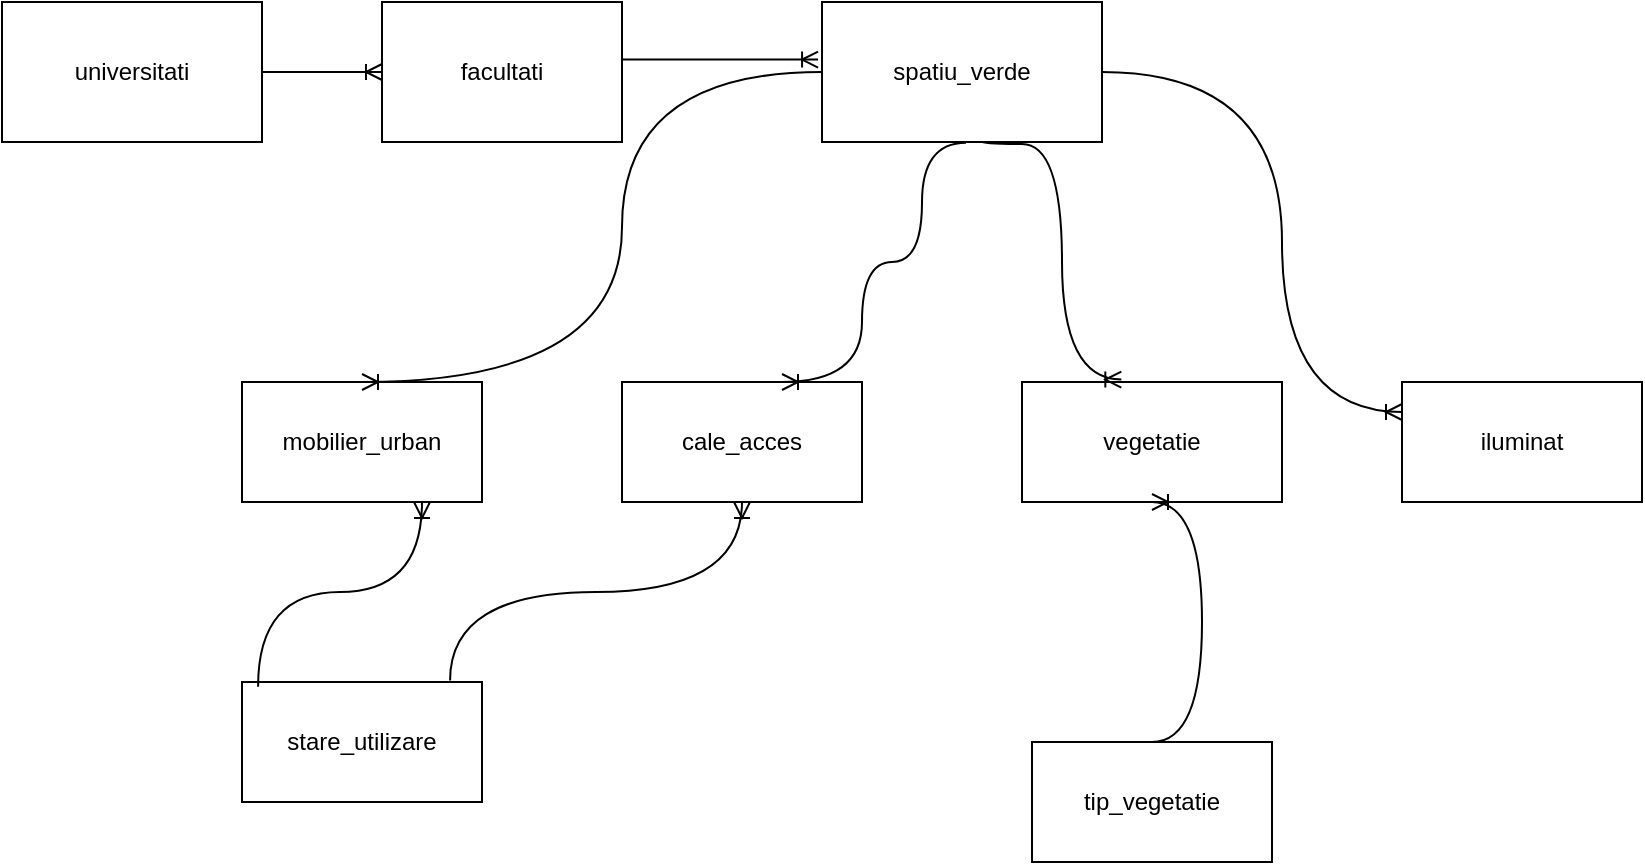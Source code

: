 <mxfile version="24.8.9">
  <diagram name="Page-1" id="ovsEp85HabSBGQJcbjrU">
    <mxGraphModel dx="1050" dy="522" grid="1" gridSize="10" guides="1" tooltips="1" connect="1" arrows="1" fold="1" page="1" pageScale="1" pageWidth="850" pageHeight="1100" math="0" shadow="0">
      <root>
        <mxCell id="0" />
        <mxCell id="1" parent="0" />
        <mxCell id="9S-PNt81YWXRdFytvwFS-1" value="spatiu_verde" style="rounded=0;whiteSpace=wrap;html=1;" vertex="1" parent="1">
          <mxGeometry x="440" y="90" width="140" height="70" as="geometry" />
        </mxCell>
        <mxCell id="9S-PNt81YWXRdFytvwFS-2" value="universitati" style="rounded=0;whiteSpace=wrap;html=1;" vertex="1" parent="1">
          <mxGeometry x="30" y="90" width="130" height="70" as="geometry" />
        </mxCell>
        <mxCell id="9S-PNt81YWXRdFytvwFS-3" value="facultati" style="rounded=0;whiteSpace=wrap;html=1;" vertex="1" parent="1">
          <mxGeometry x="220" y="90" width="120" height="70" as="geometry" />
        </mxCell>
        <mxCell id="9S-PNt81YWXRdFytvwFS-4" value="vegetatie" style="rounded=0;whiteSpace=wrap;html=1;" vertex="1" parent="1">
          <mxGeometry x="540" y="280" width="130" height="60" as="geometry" />
        </mxCell>
        <mxCell id="9S-PNt81YWXRdFytvwFS-5" value="tip_vegetatie" style="rounded=0;whiteSpace=wrap;html=1;" vertex="1" parent="1">
          <mxGeometry x="545" y="460" width="120" height="60" as="geometry" />
        </mxCell>
        <mxCell id="9S-PNt81YWXRdFytvwFS-6" value="mobilier_urban" style="rounded=0;whiteSpace=wrap;html=1;" vertex="1" parent="1">
          <mxGeometry x="150" y="280" width="120" height="60" as="geometry" />
        </mxCell>
        <mxCell id="9S-PNt81YWXRdFytvwFS-7" value="stare_utilizare" style="rounded=0;whiteSpace=wrap;html=1;" vertex="1" parent="1">
          <mxGeometry x="150" y="430" width="120" height="60" as="geometry" />
        </mxCell>
        <mxCell id="9S-PNt81YWXRdFytvwFS-8" value="iluminat" style="rounded=0;whiteSpace=wrap;html=1;" vertex="1" parent="1">
          <mxGeometry x="730" y="280" width="120" height="60" as="geometry" />
        </mxCell>
        <mxCell id="9S-PNt81YWXRdFytvwFS-9" value="cale_acces" style="rounded=0;whiteSpace=wrap;html=1;" vertex="1" parent="1">
          <mxGeometry x="340" y="280" width="120" height="60" as="geometry" />
        </mxCell>
        <mxCell id="9S-PNt81YWXRdFytvwFS-10" value="" style="edgeStyle=orthogonalEdgeStyle;fontSize=12;html=1;endArrow=ERoneToMany;rounded=0;entryX=0;entryY=0.5;entryDx=0;entryDy=0;curved=1;" edge="1" parent="1" source="9S-PNt81YWXRdFytvwFS-2" target="9S-PNt81YWXRdFytvwFS-3">
          <mxGeometry width="100" height="100" relative="1" as="geometry">
            <mxPoint x="470" y="330" as="sourcePoint" />
            <mxPoint x="570" y="230" as="targetPoint" />
          </mxGeometry>
        </mxCell>
        <mxCell id="9S-PNt81YWXRdFytvwFS-13" value="" style="edgeStyle=orthogonalEdgeStyle;fontSize=12;html=1;endArrow=ERoneToMany;rounded=0;exitX=0;exitY=0.5;exitDx=0;exitDy=0;entryX=0.5;entryY=0;entryDx=0;entryDy=0;curved=1;" edge="1" parent="1" source="9S-PNt81YWXRdFytvwFS-1" target="9S-PNt81YWXRdFytvwFS-6">
          <mxGeometry width="100" height="100" relative="1" as="geometry">
            <mxPoint x="425" y="110" as="sourcePoint" />
            <mxPoint x="255" y="280" as="targetPoint" />
            <Array as="points">
              <mxPoint x="340" y="125" />
              <mxPoint x="340" y="280" />
            </Array>
          </mxGeometry>
        </mxCell>
        <mxCell id="9S-PNt81YWXRdFytvwFS-14" value="" style="edgeStyle=orthogonalEdgeStyle;fontSize=12;html=1;endArrow=ERoneToMany;rounded=0;exitX=0.586;exitY=1.006;exitDx=0;exitDy=0;exitPerimeter=0;entryX=0.75;entryY=0;entryDx=0;entryDy=0;curved=1;" edge="1" parent="1">
          <mxGeometry width="100" height="100" relative="1" as="geometry">
            <mxPoint x="512.04" y="160.42" as="sourcePoint" />
            <mxPoint x="420" y="280" as="targetPoint" />
            <Array as="points">
              <mxPoint x="490" y="160" />
              <mxPoint x="490" y="220" />
              <mxPoint x="460" y="220" />
              <mxPoint x="460" y="280" />
            </Array>
          </mxGeometry>
        </mxCell>
        <mxCell id="9S-PNt81YWXRdFytvwFS-15" value="" style="edgeStyle=orthogonalEdgeStyle;fontSize=12;html=1;endArrow=ERoneToMany;rounded=0;entryX=0.382;entryY=-0.02;entryDx=0;entryDy=0;entryPerimeter=0;curved=1;" edge="1" parent="1" target="9S-PNt81YWXRdFytvwFS-4">
          <mxGeometry width="100" height="100" relative="1" as="geometry">
            <mxPoint x="520" y="160" as="sourcePoint" />
            <mxPoint x="750" y="260" as="targetPoint" />
            <Array as="points">
              <mxPoint x="520" y="161" />
              <mxPoint x="560" y="161" />
              <mxPoint x="560" y="279" />
            </Array>
          </mxGeometry>
        </mxCell>
        <mxCell id="9S-PNt81YWXRdFytvwFS-16" value="" style="edgeStyle=orthogonalEdgeStyle;fontSize=12;html=1;endArrow=ERoneToMany;rounded=0;exitX=1;exitY=0.5;exitDx=0;exitDy=0;entryX=0;entryY=0.25;entryDx=0;entryDy=0;curved=1;" edge="1" parent="1" source="9S-PNt81YWXRdFytvwFS-1" target="9S-PNt81YWXRdFytvwFS-8">
          <mxGeometry width="100" height="100" relative="1" as="geometry">
            <mxPoint x="650" y="360" as="sourcePoint" />
            <mxPoint x="750" y="260" as="targetPoint" />
            <Array as="points">
              <mxPoint x="670" y="125" />
              <mxPoint x="670" y="295" />
            </Array>
          </mxGeometry>
        </mxCell>
        <mxCell id="9S-PNt81YWXRdFytvwFS-17" value="" style="edgeStyle=orthogonalEdgeStyle;fontSize=12;html=1;endArrow=ERoneToMany;rounded=0;entryX=0.5;entryY=1;entryDx=0;entryDy=0;exitX=0.5;exitY=0;exitDx=0;exitDy=0;curved=1;" edge="1" parent="1" source="9S-PNt81YWXRdFytvwFS-5" target="9S-PNt81YWXRdFytvwFS-4">
          <mxGeometry width="100" height="100" relative="1" as="geometry">
            <mxPoint x="650" y="400" as="sourcePoint" />
            <mxPoint x="750" y="300" as="targetPoint" />
            <Array as="points">
              <mxPoint x="630" y="460" />
              <mxPoint x="630" y="340" />
            </Array>
          </mxGeometry>
        </mxCell>
        <mxCell id="9S-PNt81YWXRdFytvwFS-19" value="" style="edgeStyle=orthogonalEdgeStyle;fontSize=12;html=1;endArrow=ERoneToMany;rounded=0;exitX=1.003;exitY=0.411;exitDx=0;exitDy=0;exitPerimeter=0;entryX=-0.014;entryY=0.411;entryDx=0;entryDy=0;entryPerimeter=0;curved=1;" edge="1" parent="1" source="9S-PNt81YWXRdFytvwFS-3" target="9S-PNt81YWXRdFytvwFS-1">
          <mxGeometry width="100" height="100" relative="1" as="geometry">
            <mxPoint x="500" y="310" as="sourcePoint" />
            <mxPoint x="600" y="210" as="targetPoint" />
          </mxGeometry>
        </mxCell>
        <mxCell id="9S-PNt81YWXRdFytvwFS-20" value="" style="edgeStyle=orthogonalEdgeStyle;fontSize=12;html=1;endArrow=ERoneToMany;rounded=0;exitX=0.067;exitY=0.04;exitDx=0;exitDy=0;entryX=0.75;entryY=1;entryDx=0;entryDy=0;curved=1;exitPerimeter=0;" edge="1" parent="1" source="9S-PNt81YWXRdFytvwFS-7" target="9S-PNt81YWXRdFytvwFS-6">
          <mxGeometry width="100" height="100" relative="1" as="geometry">
            <mxPoint x="470" y="350" as="sourcePoint" />
            <mxPoint x="570" y="250" as="targetPoint" />
          </mxGeometry>
        </mxCell>
        <mxCell id="9S-PNt81YWXRdFytvwFS-21" value="" style="edgeStyle=orthogonalEdgeStyle;fontSize=12;html=1;endArrow=ERoneToMany;rounded=0;exitX=0.867;exitY=-0.013;exitDx=0;exitDy=0;exitPerimeter=0;curved=1;" edge="1" parent="1" source="9S-PNt81YWXRdFytvwFS-7" target="9S-PNt81YWXRdFytvwFS-9">
          <mxGeometry width="100" height="100" relative="1" as="geometry">
            <mxPoint x="470" y="350" as="sourcePoint" />
            <mxPoint x="570" y="250" as="targetPoint" />
          </mxGeometry>
        </mxCell>
      </root>
    </mxGraphModel>
  </diagram>
</mxfile>
